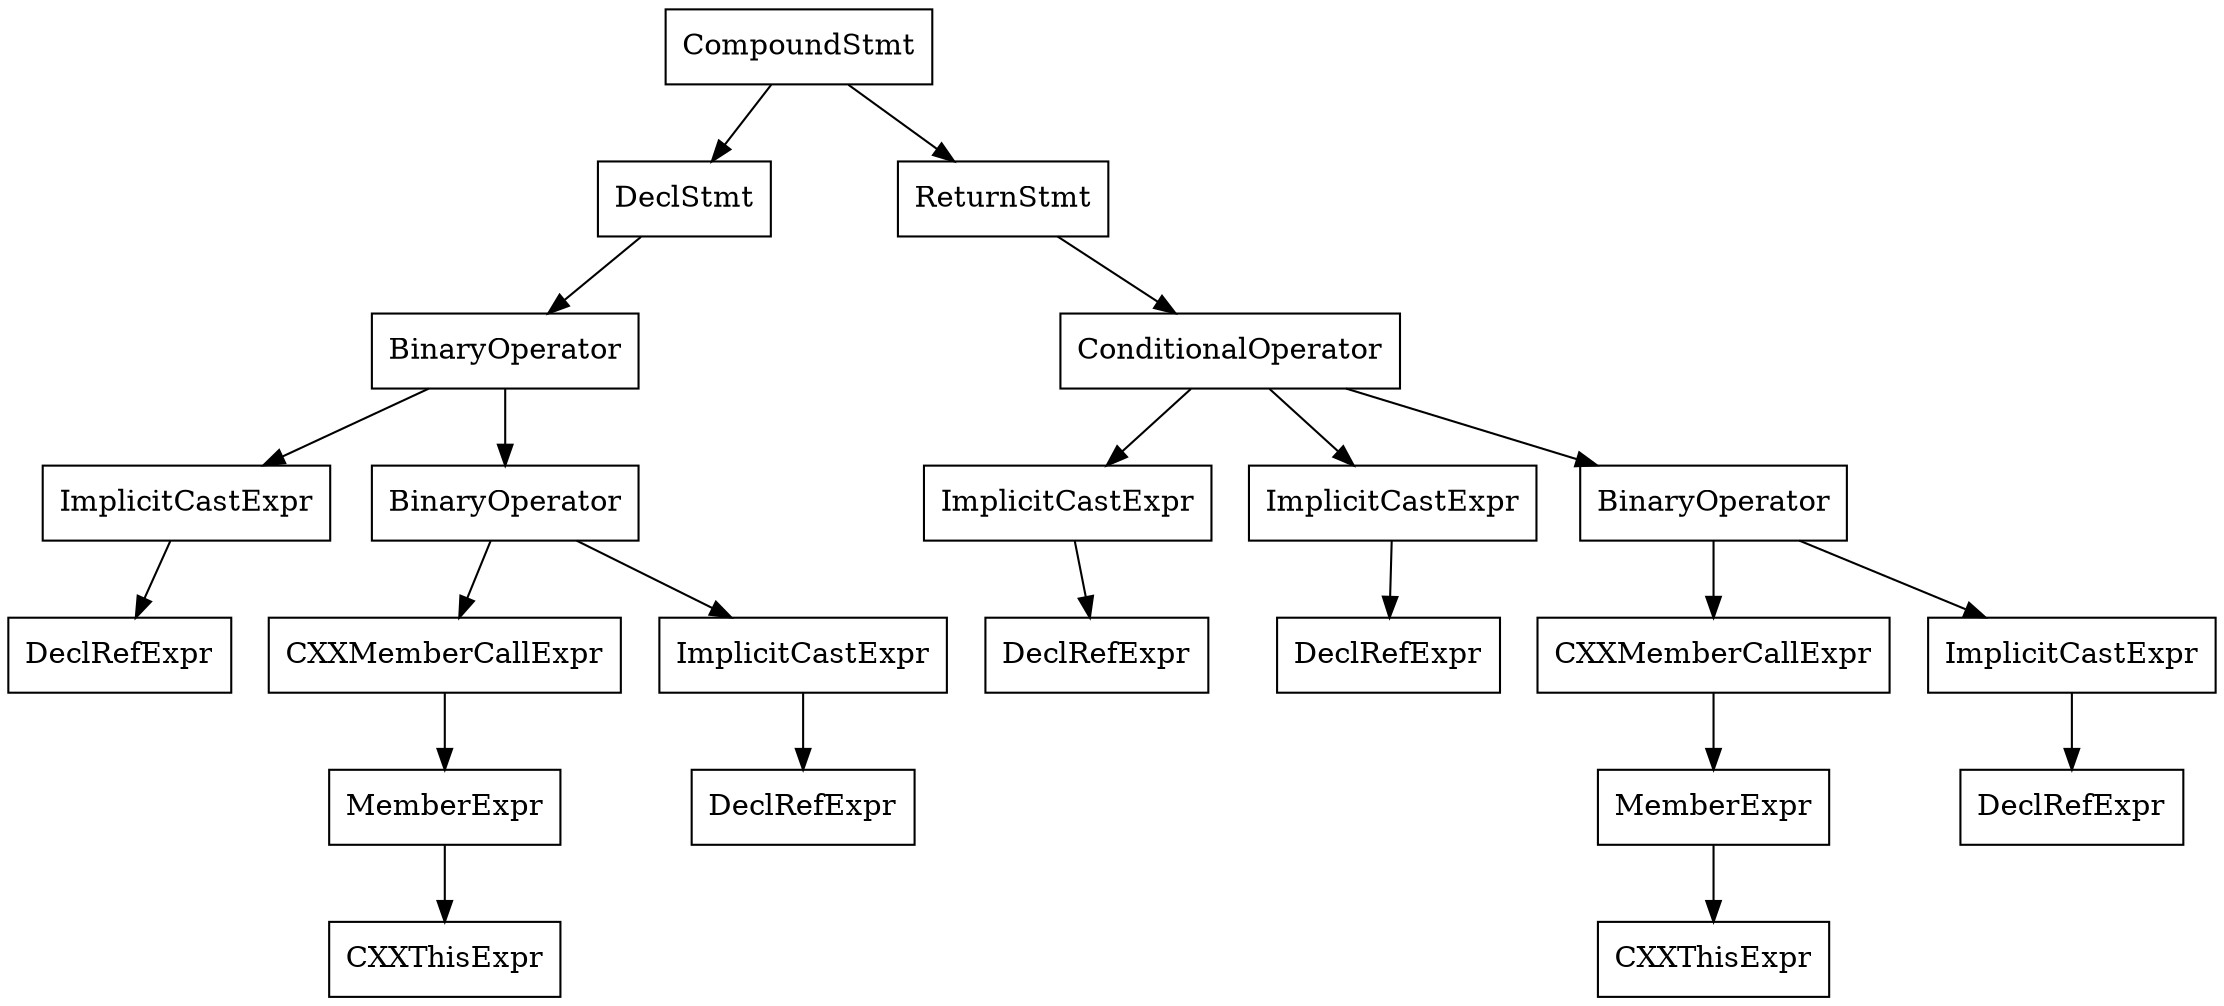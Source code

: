 digraph unnamed {

	Node0x5573ff4d03d8 [shape=record,label="{CompoundStmt}"];
	Node0x5573ff4d03d8 -> Node0x5573ff4d0208;
	Node0x5573ff4d03d8 -> Node0x5573ff4d03c8;
	Node0x5573ff4d0208 [shape=record,label="{DeclStmt}"];
	Node0x5573ff4d0208 -> Node0x5573ff4d0190;
	Node0x5573ff4d0190 [shape=record,label="{BinaryOperator}"];
	Node0x5573ff4d0190 -> Node0x5573ff4d0178;
	Node0x5573ff4d0190 -> Node0x5573ff4d0158;
	Node0x5573ff4d0178 [shape=record,label="{ImplicitCastExpr}"];
	Node0x5573ff4d0178 -> Node0x5573ff4d0050;
	Node0x5573ff4d0050 [shape=record,label="{DeclRefExpr}"];
	Node0x5573ff4d0158 [shape=record,label="{BinaryOperator}"];
	Node0x5573ff4d0158 -> Node0x5573ff4d0100;
	Node0x5573ff4d0158 -> Node0x5573ff4d0140;
	Node0x5573ff4d0100 [shape=record,label="{CXXMemberCallExpr}"];
	Node0x5573ff4d0100 -> Node0x5573ff4d00d0;
	Node0x5573ff4d00d0 [shape=record,label="{MemberExpr}"];
	Node0x5573ff4d00d0 -> Node0x5573ff4d00c0;
	Node0x5573ff4d00c0 [shape=record,label="{CXXThisExpr}"];
	Node0x5573ff4d0140 [shape=record,label="{ImplicitCastExpr}"];
	Node0x5573ff4d0140 -> Node0x5573ff4d0120;
	Node0x5573ff4d0120 [shape=record,label="{DeclRefExpr}"];
	Node0x5573ff4d03c8 [shape=record,label="{ReturnStmt}"];
	Node0x5573ff4d03c8 -> Node0x5573ff4d0398;
	Node0x5573ff4d0398 [shape=record,label="{ConditionalOperator}"];
	Node0x5573ff4d0398 -> Node0x5573ff4d0368;
	Node0x5573ff4d0398 -> Node0x5573ff4d0380;
	Node0x5573ff4d0398 -> Node0x5573ff4d0348;
	Node0x5573ff4d0368 [shape=record,label="{ImplicitCastExpr}"];
	Node0x5573ff4d0368 -> Node0x5573ff4d0220;
	Node0x5573ff4d0220 [shape=record,label="{DeclRefExpr}"];
	Node0x5573ff4d0380 [shape=record,label="{ImplicitCastExpr}"];
	Node0x5573ff4d0380 -> Node0x5573ff4d0240;
	Node0x5573ff4d0240 [shape=record,label="{DeclRefExpr}"];
	Node0x5573ff4d0348 [shape=record,label="{BinaryOperator}"];
	Node0x5573ff4d0348 -> Node0x5573ff4d02f0;
	Node0x5573ff4d0348 -> Node0x5573ff4d0330;
	Node0x5573ff4d02f0 [shape=record,label="{CXXMemberCallExpr}"];
	Node0x5573ff4d02f0 -> Node0x5573ff4d02c0;
	Node0x5573ff4d02c0 [shape=record,label="{MemberExpr}"];
	Node0x5573ff4d02c0 -> Node0x5573ff4d02b0;
	Node0x5573ff4d02b0 [shape=record,label="{CXXThisExpr}"];
	Node0x5573ff4d0330 [shape=record,label="{ImplicitCastExpr}"];
	Node0x5573ff4d0330 -> Node0x5573ff4d0310;
	Node0x5573ff4d0310 [shape=record,label="{DeclRefExpr}"];
}
